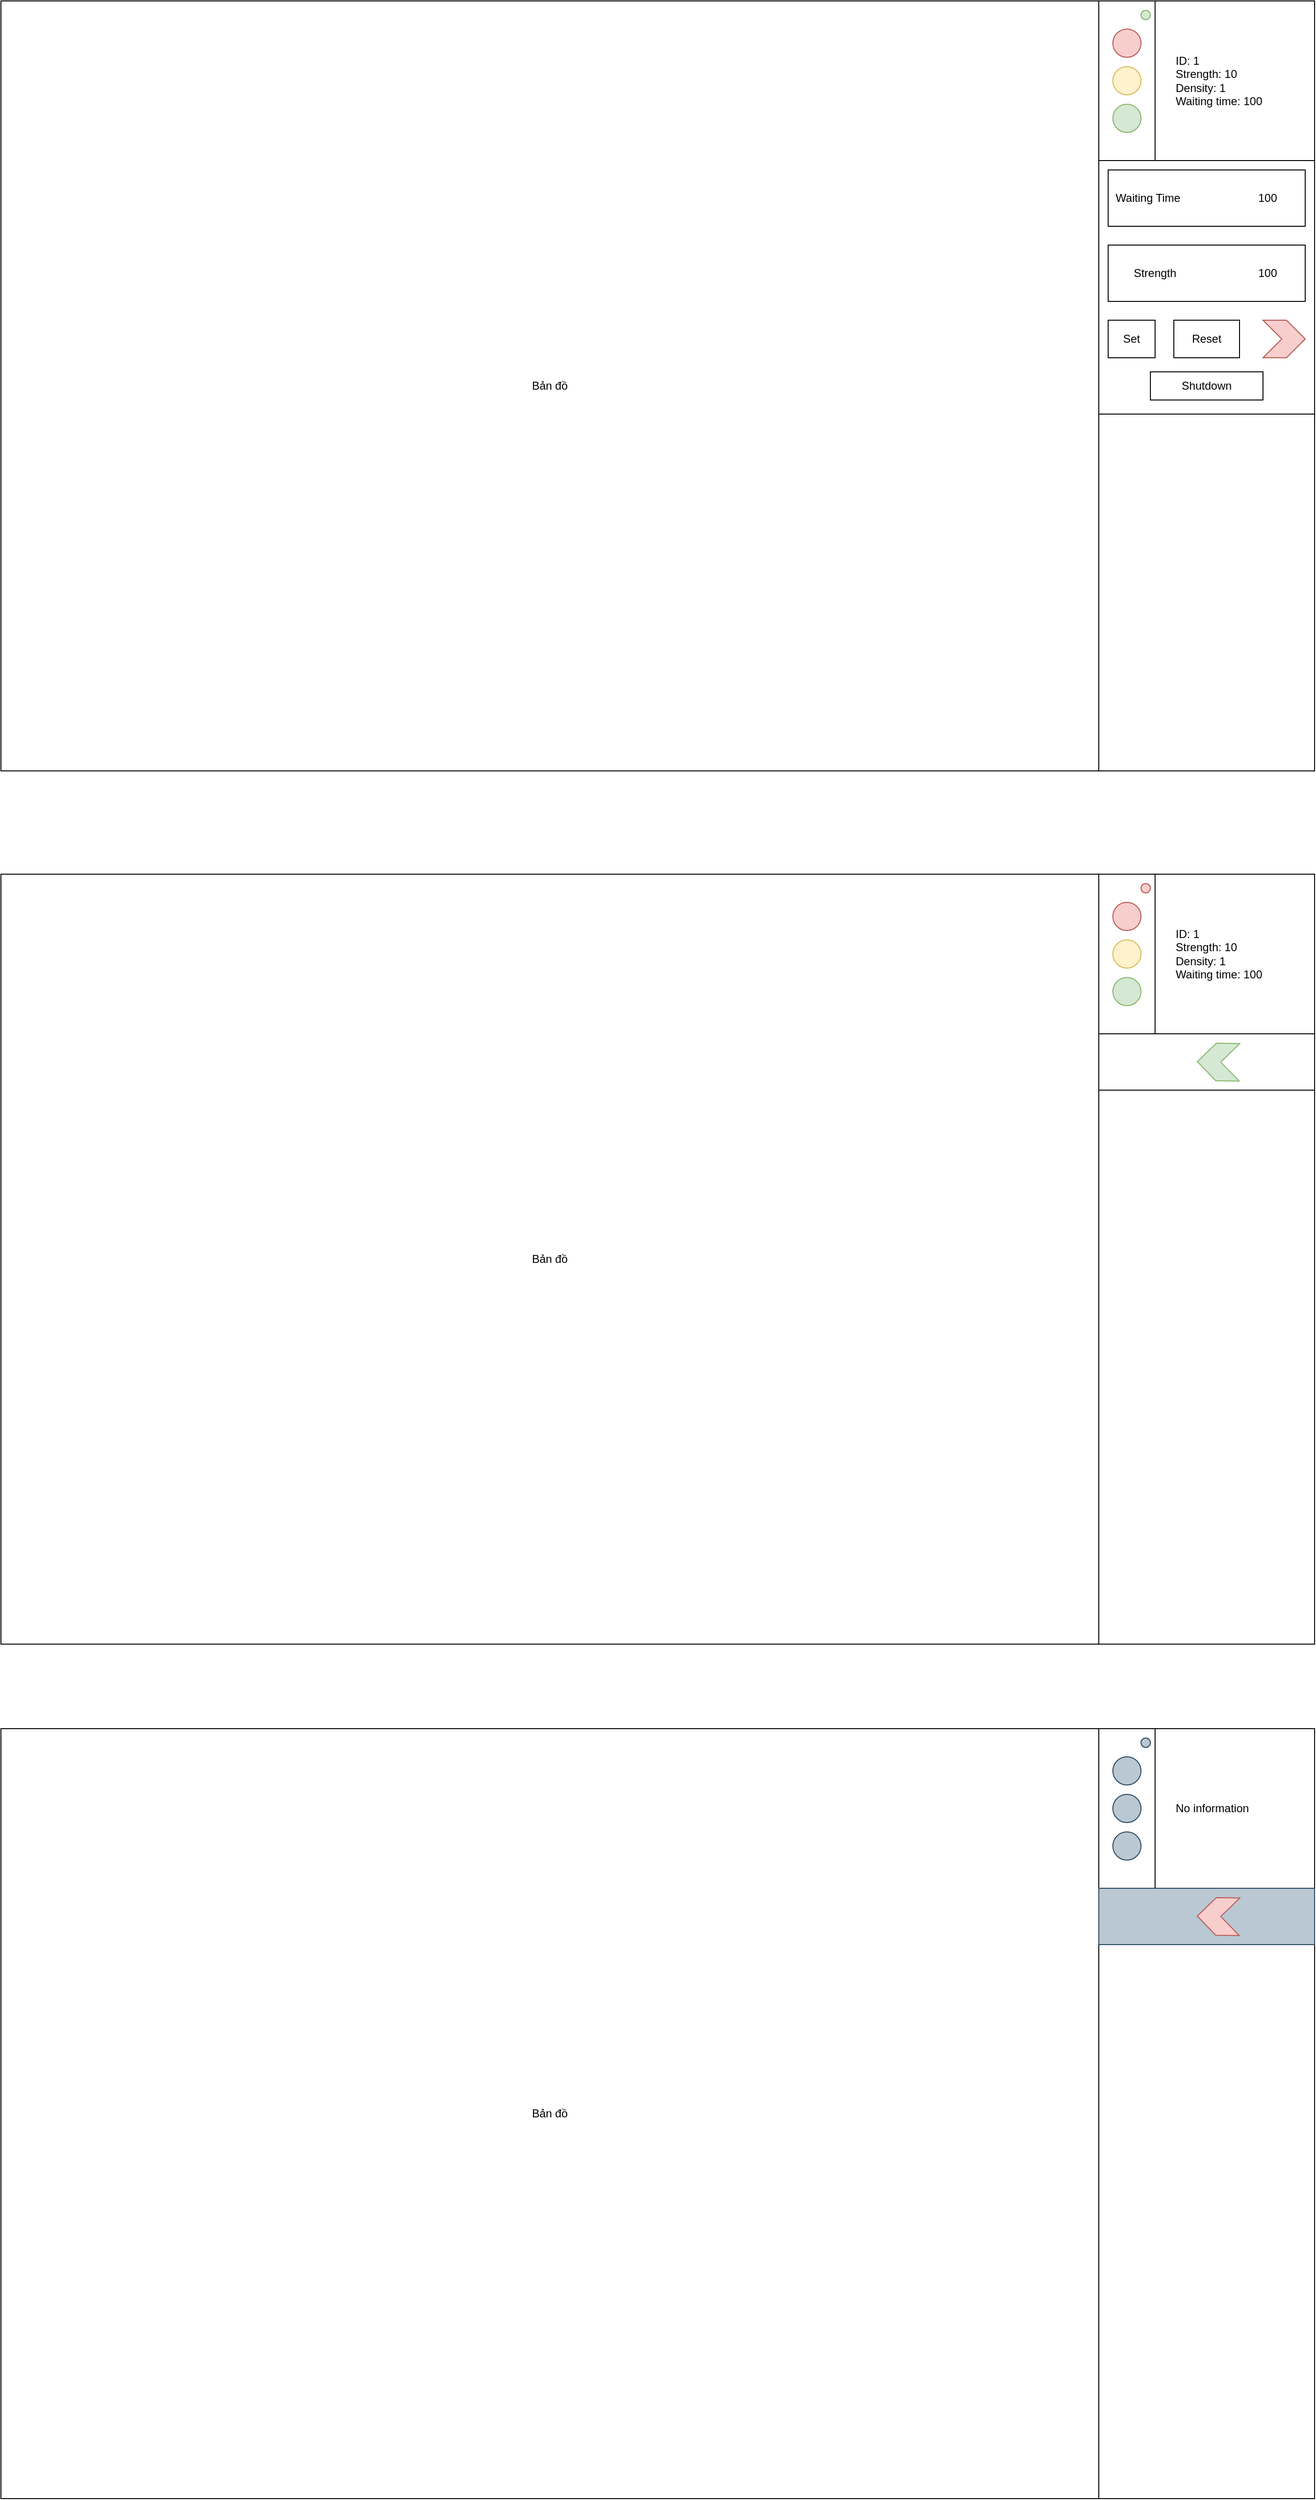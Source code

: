 <mxfile version="13.0.3" type="device"><diagram id="L1SsAoay_rS-npr_gHks" name="Page-1"><mxGraphModel dx="1527" dy="391" grid="1" gridSize="10" guides="1" tooltips="1" connect="1" arrows="1" fold="1" page="1" pageScale="1" pageWidth="850" pageHeight="1100" math="0" shadow="0"><root><mxCell id="0"/><mxCell id="1" parent="0"/><mxCell id="9cwbikFfkWePYPevnDQh-1" value="Bản đồ" style="rounded=0;whiteSpace=wrap;html=1;" vertex="1" parent="1"><mxGeometry x="-580" y="140" width="1170" height="820" as="geometry"/></mxCell><mxCell id="9cwbikFfkWePYPevnDQh-2" value="" style="rounded=0;whiteSpace=wrap;html=1;" vertex="1" parent="1"><mxGeometry x="650" y="140" width="170" height="170" as="geometry"/></mxCell><mxCell id="9cwbikFfkWePYPevnDQh-3" value="Đèn" style="rounded=0;whiteSpace=wrap;html=1;" vertex="1" parent="1"><mxGeometry x="590" y="140" width="60" height="170" as="geometry"/></mxCell><mxCell id="9cwbikFfkWePYPevnDQh-4" value="" style="rounded=0;whiteSpace=wrap;html=1;" vertex="1" parent="1"><mxGeometry x="590" y="580" width="230" height="380" as="geometry"/></mxCell><mxCell id="9cwbikFfkWePYPevnDQh-5" value="" style="ellipse;whiteSpace=wrap;html=1;aspect=fixed;fillColor=#f8cecc;strokeColor=#b85450;" vertex="1" parent="1"><mxGeometry x="605" y="170" width="30" height="30" as="geometry"/></mxCell><mxCell id="9cwbikFfkWePYPevnDQh-6" value="" style="ellipse;whiteSpace=wrap;html=1;aspect=fixed;fillColor=#fff2cc;strokeColor=#d6b656;" vertex="1" parent="1"><mxGeometry x="605" y="210" width="30" height="30" as="geometry"/></mxCell><mxCell id="9cwbikFfkWePYPevnDQh-7" value="" style="ellipse;whiteSpace=wrap;html=1;aspect=fixed;fillColor=#d5e8d4;strokeColor=#82b366;" vertex="1" parent="1"><mxGeometry x="605" y="250" width="30" height="30" as="geometry"/></mxCell><mxCell id="9cwbikFfkWePYPevnDQh-9" value="ID: 1&lt;br&gt;Strength: 10&lt;br&gt;Density: 1&lt;br&gt;Waiting time: 100" style="text;html=1;strokeColor=none;fillColor=none;align=left;verticalAlign=middle;whiteSpace=wrap;rounded=0;" vertex="1" parent="1"><mxGeometry x="670" y="160" width="130" height="130" as="geometry"/></mxCell><mxCell id="9cwbikFfkWePYPevnDQh-10" value="" style="ellipse;whiteSpace=wrap;html=1;aspect=fixed;fillColor=#d5e8d4;strokeColor=#82b366;" vertex="1" parent="1"><mxGeometry x="635" y="150" width="10" height="10" as="geometry"/></mxCell><mxCell id="9cwbikFfkWePYPevnDQh-11" value="" style="rounded=0;whiteSpace=wrap;html=1;" vertex="1" parent="1"><mxGeometry x="590" y="310" width="230" height="270" as="geometry"/></mxCell><mxCell id="9cwbikFfkWePYPevnDQh-12" value="" style="rounded=0;whiteSpace=wrap;html=1;" vertex="1" parent="1"><mxGeometry x="600" y="320" width="210" height="60" as="geometry"/></mxCell><mxCell id="9cwbikFfkWePYPevnDQh-13" value="" style="rounded=0;whiteSpace=wrap;html=1;" vertex="1" parent="1"><mxGeometry x="600" y="400" width="210" height="60" as="geometry"/></mxCell><mxCell id="9cwbikFfkWePYPevnDQh-14" value="Waiting Time" style="text;html=1;strokeColor=none;fillColor=none;align=center;verticalAlign=middle;whiteSpace=wrap;rounded=0;" vertex="1" parent="1"><mxGeometry x="605" y="340" width="75" height="20" as="geometry"/></mxCell><mxCell id="9cwbikFfkWePYPevnDQh-15" value="100" style="text;html=1;strokeColor=none;fillColor=none;align=center;verticalAlign=middle;whiteSpace=wrap;rounded=0;" vertex="1" parent="1"><mxGeometry x="750" y="340" width="40" height="20" as="geometry"/></mxCell><mxCell id="9cwbikFfkWePYPevnDQh-16" value="Strength" style="text;html=1;strokeColor=none;fillColor=none;align=center;verticalAlign=middle;whiteSpace=wrap;rounded=0;" vertex="1" parent="1"><mxGeometry x="610" y="420" width="80" height="20" as="geometry"/></mxCell><mxCell id="9cwbikFfkWePYPevnDQh-17" value="" style="shape=step;perimeter=stepPerimeter;whiteSpace=wrap;html=1;fixedSize=1;fillColor=#f8cecc;strokeColor=#b85450;" vertex="1" parent="1"><mxGeometry x="765" y="480" width="45" height="40" as="geometry"/></mxCell><mxCell id="9cwbikFfkWePYPevnDQh-18" value="100" style="text;html=1;strokeColor=none;fillColor=none;align=center;verticalAlign=middle;whiteSpace=wrap;rounded=0;" vertex="1" parent="1"><mxGeometry x="750" y="420" width="40" height="20" as="geometry"/></mxCell><mxCell id="9cwbikFfkWePYPevnDQh-19" value="Set" style="rounded=0;whiteSpace=wrap;html=1;" vertex="1" parent="1"><mxGeometry x="600" y="480" width="50" height="40" as="geometry"/></mxCell><mxCell id="9cwbikFfkWePYPevnDQh-21" value="Reset" style="rounded=0;whiteSpace=wrap;html=1;" vertex="1" parent="1"><mxGeometry x="670" y="480" width="70" height="40" as="geometry"/></mxCell><mxCell id="9cwbikFfkWePYPevnDQh-22" value="Shutdown" style="rounded=0;whiteSpace=wrap;html=1;" vertex="1" parent="1"><mxGeometry x="645" y="535" width="120" height="30" as="geometry"/></mxCell><mxCell id="9cwbikFfkWePYPevnDQh-23" value="Bản đồ" style="rounded=0;whiteSpace=wrap;html=1;" vertex="1" parent="1"><mxGeometry x="-580" y="1070" width="1170" height="820" as="geometry"/></mxCell><mxCell id="9cwbikFfkWePYPevnDQh-24" value="" style="rounded=0;whiteSpace=wrap;html=1;" vertex="1" parent="1"><mxGeometry x="650" y="1070" width="170" height="170" as="geometry"/></mxCell><mxCell id="9cwbikFfkWePYPevnDQh-25" value="Đèn" style="rounded=0;whiteSpace=wrap;html=1;" vertex="1" parent="1"><mxGeometry x="590" y="1070" width="60" height="170" as="geometry"/></mxCell><mxCell id="9cwbikFfkWePYPevnDQh-26" value="" style="rounded=0;whiteSpace=wrap;html=1;" vertex="1" parent="1"><mxGeometry x="590" y="1300" width="230" height="590" as="geometry"/></mxCell><mxCell id="9cwbikFfkWePYPevnDQh-27" value="" style="ellipse;whiteSpace=wrap;html=1;aspect=fixed;fillColor=#f8cecc;strokeColor=#b85450;" vertex="1" parent="1"><mxGeometry x="605" y="1100" width="30" height="30" as="geometry"/></mxCell><mxCell id="9cwbikFfkWePYPevnDQh-28" value="" style="ellipse;whiteSpace=wrap;html=1;aspect=fixed;fillColor=#fff2cc;strokeColor=#d6b656;" vertex="1" parent="1"><mxGeometry x="605" y="1140" width="30" height="30" as="geometry"/></mxCell><mxCell id="9cwbikFfkWePYPevnDQh-29" value="" style="ellipse;whiteSpace=wrap;html=1;aspect=fixed;fillColor=#d5e8d4;strokeColor=#82b366;" vertex="1" parent="1"><mxGeometry x="605" y="1180" width="30" height="30" as="geometry"/></mxCell><mxCell id="9cwbikFfkWePYPevnDQh-30" value="ID: 1&lt;br&gt;Strength: 10&lt;br&gt;Density: 1&lt;br&gt;Waiting time: 100" style="text;html=1;strokeColor=none;fillColor=none;align=left;verticalAlign=middle;whiteSpace=wrap;rounded=0;" vertex="1" parent="1"><mxGeometry x="670" y="1090" width="130" height="130" as="geometry"/></mxCell><mxCell id="9cwbikFfkWePYPevnDQh-31" value="" style="ellipse;whiteSpace=wrap;html=1;aspect=fixed;fillColor=#f8cecc;strokeColor=#b85450;" vertex="1" parent="1"><mxGeometry x="635" y="1080" width="10" height="10" as="geometry"/></mxCell><mxCell id="9cwbikFfkWePYPevnDQh-32" value="" style="rounded=0;whiteSpace=wrap;html=1;" vertex="1" parent="1"><mxGeometry x="590" y="1240" width="230" height="60" as="geometry"/></mxCell><mxCell id="9cwbikFfkWePYPevnDQh-38" value="" style="shape=step;perimeter=stepPerimeter;whiteSpace=wrap;html=1;fixedSize=1;fillColor=#d5e8d4;strokeColor=#82b366;rotation=-179;" vertex="1" parent="1"><mxGeometry x="695" y="1250" width="45" height="40" as="geometry"/></mxCell><mxCell id="9cwbikFfkWePYPevnDQh-44" value="Bản đồ" style="rounded=0;whiteSpace=wrap;html=1;" vertex="1" parent="1"><mxGeometry x="-580" y="1980" width="1170" height="820" as="geometry"/></mxCell><mxCell id="9cwbikFfkWePYPevnDQh-45" value="" style="rounded=0;whiteSpace=wrap;html=1;" vertex="1" parent="1"><mxGeometry x="650" y="1980" width="170" height="170" as="geometry"/></mxCell><mxCell id="9cwbikFfkWePYPevnDQh-46" value="Đèn" style="rounded=0;whiteSpace=wrap;html=1;" vertex="1" parent="1"><mxGeometry x="590" y="1980" width="60" height="170" as="geometry"/></mxCell><mxCell id="9cwbikFfkWePYPevnDQh-47" value="" style="rounded=0;whiteSpace=wrap;html=1;" vertex="1" parent="1"><mxGeometry x="590" y="2210" width="230" height="590" as="geometry"/></mxCell><mxCell id="9cwbikFfkWePYPevnDQh-48" value="" style="ellipse;whiteSpace=wrap;html=1;aspect=fixed;fillColor=#bac8d3;strokeColor=#23445d;" vertex="1" parent="1"><mxGeometry x="605" y="2010" width="30" height="30" as="geometry"/></mxCell><mxCell id="9cwbikFfkWePYPevnDQh-49" value="" style="ellipse;whiteSpace=wrap;html=1;aspect=fixed;fillColor=#bac8d3;strokeColor=#23445d;" vertex="1" parent="1"><mxGeometry x="605" y="2050" width="30" height="30" as="geometry"/></mxCell><mxCell id="9cwbikFfkWePYPevnDQh-50" value="" style="ellipse;whiteSpace=wrap;html=1;aspect=fixed;fillColor=#bac8d3;strokeColor=#23445d;" vertex="1" parent="1"><mxGeometry x="605" y="2090" width="30" height="30" as="geometry"/></mxCell><mxCell id="9cwbikFfkWePYPevnDQh-51" value="No information" style="text;html=1;strokeColor=none;fillColor=none;align=left;verticalAlign=middle;whiteSpace=wrap;rounded=0;" vertex="1" parent="1"><mxGeometry x="670" y="2000" width="130" height="130" as="geometry"/></mxCell><mxCell id="9cwbikFfkWePYPevnDQh-52" value="" style="ellipse;whiteSpace=wrap;html=1;aspect=fixed;fillColor=#bac8d3;strokeColor=#23445d;" vertex="1" parent="1"><mxGeometry x="635" y="1990" width="10" height="10" as="geometry"/></mxCell><mxCell id="9cwbikFfkWePYPevnDQh-53" value="" style="rounded=0;whiteSpace=wrap;html=1;fillColor=#bac8d3;strokeColor=#23445d;" vertex="1" parent="1"><mxGeometry x="590" y="2150" width="230" height="60" as="geometry"/></mxCell><mxCell id="9cwbikFfkWePYPevnDQh-54" value="" style="shape=step;perimeter=stepPerimeter;whiteSpace=wrap;html=1;fixedSize=1;fillColor=#f8cecc;strokeColor=#b85450;rotation=-179;" vertex="1" parent="1"><mxGeometry x="695" y="2160" width="45" height="40" as="geometry"/></mxCell></root></mxGraphModel></diagram></mxfile>